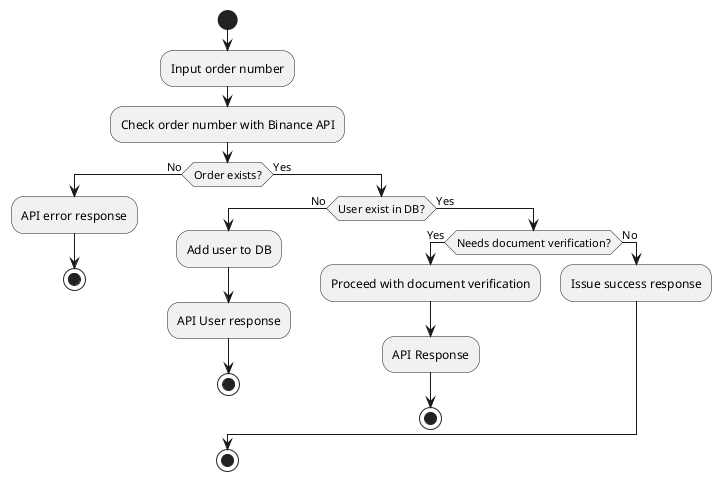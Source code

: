 @startuml orderFlow
start

:Input order number;
:Check order number with Binance API;

if (Order exists?) then (No)
    :API error response;
    stop
else (Yes)
    if (User exist in DB?) then (No)
        :Add user to DB;
        :API User response;
        stop
    else (Yes)
        if (Needs document verification?) then (Yes)
            :Proceed with document verification;
            :API Response;
            stop
        else (No)
            :Issue success response;
        endif
    endif
endif

stop
@enduml
